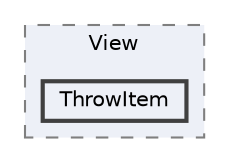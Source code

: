 digraph "002_UI/Script/View/ThrowItem"
{
 // LATEX_PDF_SIZE
  bgcolor="transparent";
  edge [fontname=Helvetica,fontsize=10,labelfontname=Helvetica,labelfontsize=10];
  node [fontname=Helvetica,fontsize=10,shape=box,height=0.2,width=0.4];
  compound=true
  subgraph clusterdir_f452f0b4e8c83983ded0770302f256e3 {
    graph [ bgcolor="#edf0f7", pencolor="grey50", label="View", fontname=Helvetica,fontsize=10 style="filled,dashed", URL="dir_f452f0b4e8c83983ded0770302f256e3.html",tooltip=""]
  dir_d11d2b0d157f199e88e61f4f053a5a97 [label="ThrowItem", fillcolor="#edf0f7", color="grey25", style="filled,bold", URL="dir_d11d2b0d157f199e88e61f4f053a5a97.html",tooltip=""];
  }
}
